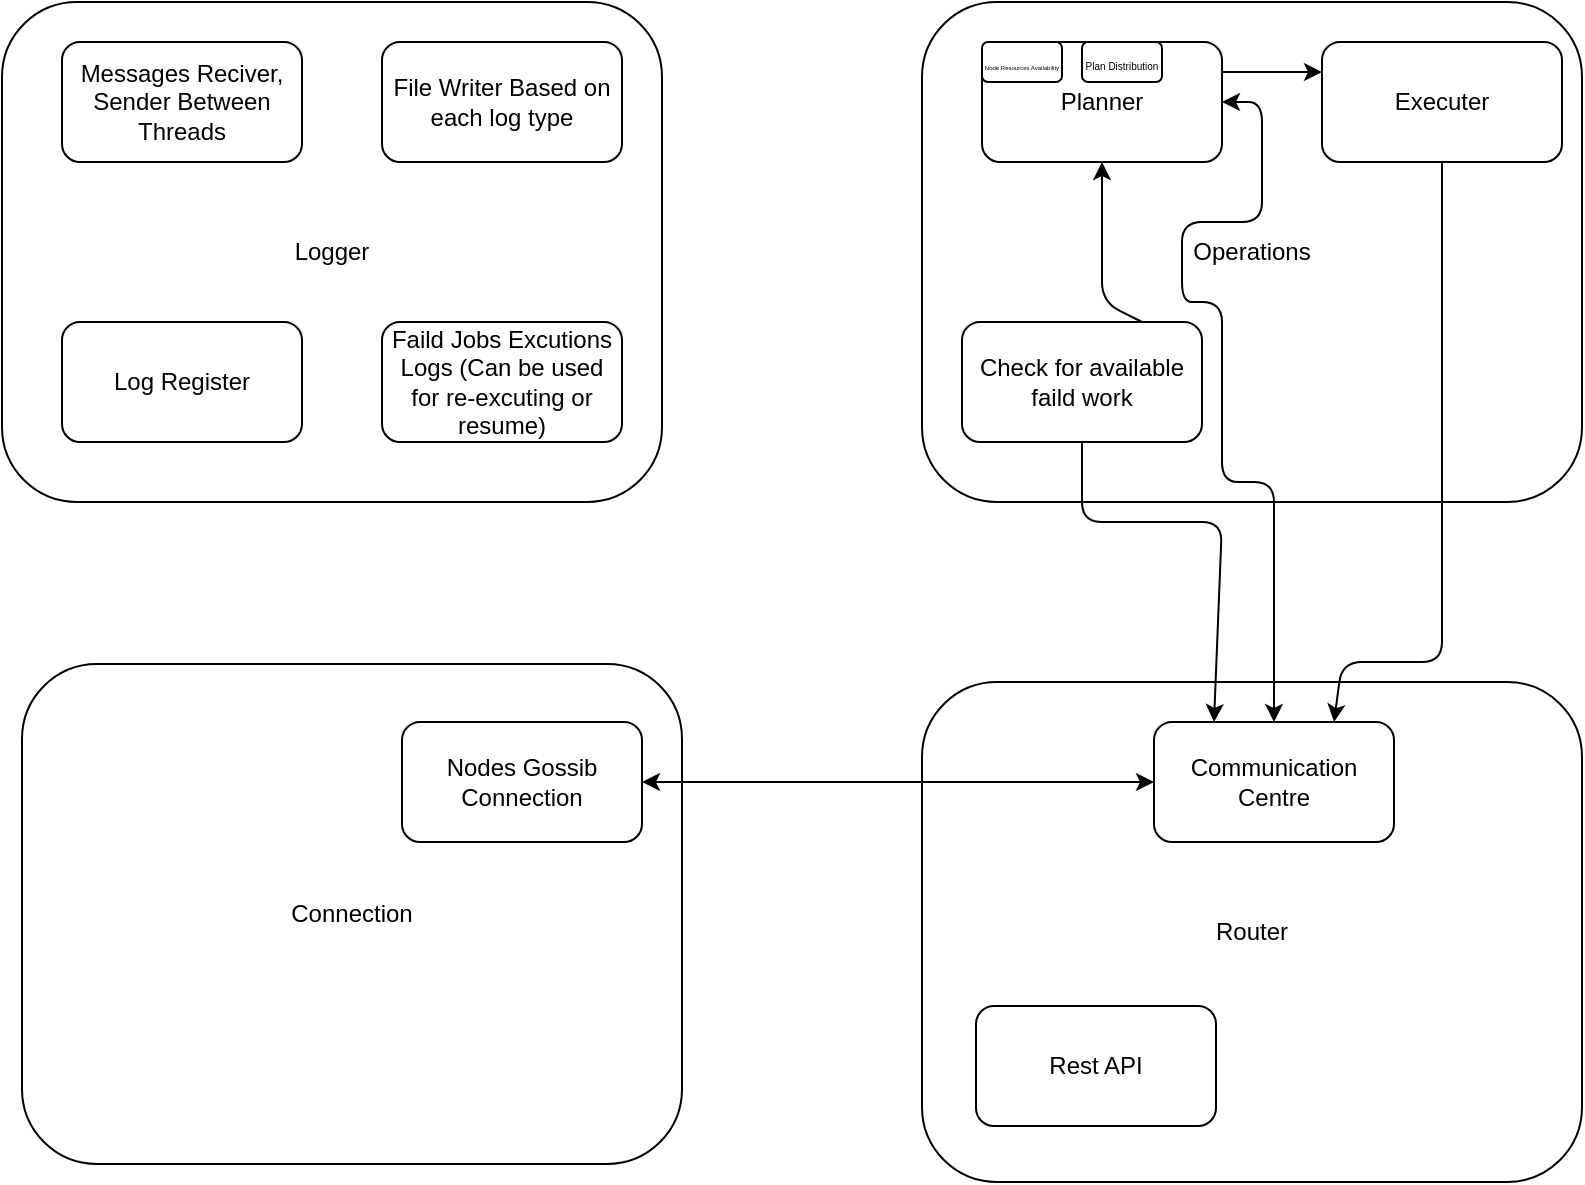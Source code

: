 <mxfile>
    <diagram id="m1WfhLTqZONC-ctuwcx7" name="Node-Objects">
        <mxGraphModel dx="689" dy="525" grid="1" gridSize="10" guides="1" tooltips="1" connect="1" arrows="1" fold="1" page="1" pageScale="1" pageWidth="850" pageHeight="1100" math="0" shadow="0">
            <root>
                <mxCell id="0"/>
                <mxCell id="1" parent="0"/>
                <mxCell id="cFG0UnMCOlfxXV0laVIx-5" value="Logger" style="rounded=1;whiteSpace=wrap;html=1;" parent="1" vertex="1">
                    <mxGeometry x="50" y="20" width="330" height="250" as="geometry"/>
                </mxCell>
                <mxCell id="cFG0UnMCOlfxXV0laVIx-6" value="Messages Reciver, Sender Between Threads" style="rounded=1;whiteSpace=wrap;html=1;" parent="1" vertex="1">
                    <mxGeometry x="80" y="40" width="120" height="60" as="geometry"/>
                </mxCell>
                <mxCell id="cFG0UnMCOlfxXV0laVIx-7" value="File Writer Based on each log type" style="rounded=1;whiteSpace=wrap;html=1;" parent="1" vertex="1">
                    <mxGeometry x="240" y="40" width="120" height="60" as="geometry"/>
                </mxCell>
                <mxCell id="cFG0UnMCOlfxXV0laVIx-8" value="Log Register" style="rounded=1;whiteSpace=wrap;html=1;" parent="1" vertex="1">
                    <mxGeometry x="80" y="180" width="120" height="60" as="geometry"/>
                </mxCell>
                <mxCell id="cFG0UnMCOlfxXV0laVIx-9" value="Operations" style="rounded=1;whiteSpace=wrap;html=1;" parent="1" vertex="1">
                    <mxGeometry x="510" y="20" width="330" height="250" as="geometry"/>
                </mxCell>
                <mxCell id="cFG0UnMCOlfxXV0laVIx-10" value="Router" style="rounded=1;whiteSpace=wrap;html=1;" parent="1" vertex="1">
                    <mxGeometry x="510" y="360" width="330" height="250" as="geometry"/>
                </mxCell>
                <mxCell id="cFG0UnMCOlfxXV0laVIx-11" value="Connection" style="rounded=1;whiteSpace=wrap;html=1;" parent="1" vertex="1">
                    <mxGeometry x="60" y="351" width="330" height="250" as="geometry"/>
                </mxCell>
                <mxCell id="cFG0UnMCOlfxXV0laVIx-12" value="Planner" style="rounded=1;whiteSpace=wrap;html=1;" parent="1" vertex="1">
                    <mxGeometry x="540" y="40" width="120" height="60" as="geometry"/>
                </mxCell>
                <mxCell id="cFG0UnMCOlfxXV0laVIx-13" value="&lt;font style=&quot;font-size: 3px;&quot;&gt;Node Resources Availability&lt;/font&gt;" style="rounded=1;whiteSpace=wrap;html=1;align=center;" parent="1" vertex="1">
                    <mxGeometry x="540" y="40" width="40" height="20" as="geometry"/>
                </mxCell>
                <mxCell id="cFG0UnMCOlfxXV0laVIx-14" value="&lt;font style=&quot;font-size: 5px;&quot;&gt;Plan Distribution&lt;/font&gt;" style="rounded=1;whiteSpace=wrap;html=1;align=center;" parent="1" vertex="1">
                    <mxGeometry x="590" y="40" width="40" height="20" as="geometry"/>
                </mxCell>
                <mxCell id="cFG0UnMCOlfxXV0laVIx-15" value="Executer" style="rounded=1;whiteSpace=wrap;html=1;" parent="1" vertex="1">
                    <mxGeometry x="710" y="40" width="120" height="60" as="geometry"/>
                </mxCell>
                <mxCell id="cFG0UnMCOlfxXV0laVIx-17" value="Check for available faild work" style="rounded=1;whiteSpace=wrap;html=1;" parent="1" vertex="1">
                    <mxGeometry x="530" y="180" width="120" height="60" as="geometry"/>
                </mxCell>
                <mxCell id="cFG0UnMCOlfxXV0laVIx-18" value="Rest API" style="rounded=1;whiteSpace=wrap;html=1;" parent="1" vertex="1">
                    <mxGeometry x="537" y="522" width="120" height="60" as="geometry"/>
                </mxCell>
                <mxCell id="2CrzpqeXmywPTOVU9AA0-3" value="" style="endArrow=classic;startArrow=classic;html=1;entryX=1;entryY=0.5;entryDx=0;entryDy=0;exitX=0.5;exitY=0;exitDx=0;exitDy=0;" parent="1" source="2CrzpqeXmywPTOVU9AA0-12" target="cFG0UnMCOlfxXV0laVIx-12" edge="1">
                    <mxGeometry width="50" height="50" relative="1" as="geometry">
                        <mxPoint x="740" y="180" as="sourcePoint"/>
                        <mxPoint x="570" y="280" as="targetPoint"/>
                        <Array as="points">
                            <mxPoint x="686" y="260"/>
                            <mxPoint x="660" y="260"/>
                            <mxPoint x="660" y="170"/>
                            <mxPoint x="640" y="170"/>
                            <mxPoint x="640" y="130"/>
                            <mxPoint x="680" y="130"/>
                            <mxPoint x="680" y="70"/>
                        </Array>
                    </mxGeometry>
                </mxCell>
                <mxCell id="2CrzpqeXmywPTOVU9AA0-4" value="" style="endArrow=classic;html=1;exitX=1;exitY=0.25;exitDx=0;exitDy=0;entryX=0;entryY=0.25;entryDx=0;entryDy=0;" parent="1" source="cFG0UnMCOlfxXV0laVIx-12" target="cFG0UnMCOlfxXV0laVIx-15" edge="1">
                    <mxGeometry width="50" height="50" relative="1" as="geometry">
                        <mxPoint x="570" y="170" as="sourcePoint"/>
                        <mxPoint x="620" y="120" as="targetPoint"/>
                    </mxGeometry>
                </mxCell>
                <mxCell id="2CrzpqeXmywPTOVU9AA0-5" value="" style="endArrow=classic;html=1;exitX=0.5;exitY=1;exitDx=0;exitDy=0;entryX=0.75;entryY=0;entryDx=0;entryDy=0;" parent="1" source="cFG0UnMCOlfxXV0laVIx-15" target="2CrzpqeXmywPTOVU9AA0-12" edge="1">
                    <mxGeometry width="50" height="50" relative="1" as="geometry">
                        <mxPoint x="710" y="170" as="sourcePoint"/>
                        <mxPoint x="770" y="180" as="targetPoint"/>
                        <Array as="points">
                            <mxPoint x="770" y="260"/>
                            <mxPoint x="770" y="350"/>
                            <mxPoint x="720" y="350"/>
                        </Array>
                    </mxGeometry>
                </mxCell>
                <mxCell id="2CrzpqeXmywPTOVU9AA0-6" value="" style="endArrow=classic;html=1;exitX=0.5;exitY=1;exitDx=0;exitDy=0;entryX=0.25;entryY=0;entryDx=0;entryDy=0;" parent="1" source="cFG0UnMCOlfxXV0laVIx-17" target="2CrzpqeXmywPTOVU9AA0-12" edge="1">
                    <mxGeometry width="50" height="50" relative="1" as="geometry">
                        <mxPoint x="600" y="340" as="sourcePoint"/>
                        <mxPoint x="680" y="210" as="targetPoint"/>
                        <Array as="points">
                            <mxPoint x="590" y="280"/>
                            <mxPoint x="660" y="280"/>
                        </Array>
                    </mxGeometry>
                </mxCell>
                <mxCell id="2CrzpqeXmywPTOVU9AA0-7" value="" style="endArrow=classic;html=1;exitX=0.75;exitY=0;exitDx=0;exitDy=0;entryX=0.5;entryY=1;entryDx=0;entryDy=0;" parent="1" source="cFG0UnMCOlfxXV0laVIx-17" target="cFG0UnMCOlfxXV0laVIx-12" edge="1">
                    <mxGeometry width="50" height="50" relative="1" as="geometry">
                        <mxPoint x="590" y="170" as="sourcePoint"/>
                        <mxPoint x="640" y="120" as="targetPoint"/>
                        <Array as="points">
                            <mxPoint x="600" y="170"/>
                        </Array>
                    </mxGeometry>
                </mxCell>
                <mxCell id="2CrzpqeXmywPTOVU9AA0-9" value="Nodes Gossib Connection" style="rounded=1;whiteSpace=wrap;html=1;" parent="1" vertex="1">
                    <mxGeometry x="250" y="380" width="120" height="60" as="geometry"/>
                </mxCell>
                <mxCell id="2CrzpqeXmywPTOVU9AA0-11" value="" style="endArrow=classic;startArrow=classic;html=1;entryX=0;entryY=0.5;entryDx=0;entryDy=0;" parent="1" source="2CrzpqeXmywPTOVU9AA0-9" target="2CrzpqeXmywPTOVU9AA0-12" edge="1">
                    <mxGeometry width="50" height="50" relative="1" as="geometry">
                        <mxPoint x="420" y="440" as="sourcePoint"/>
                        <mxPoint x="540" y="410" as="targetPoint"/>
                    </mxGeometry>
                </mxCell>
                <mxCell id="2CrzpqeXmywPTOVU9AA0-12" value="Communication Centre" style="rounded=1;whiteSpace=wrap;html=1;" parent="1" vertex="1">
                    <mxGeometry x="626" y="380" width="120" height="60" as="geometry"/>
                </mxCell>
                <mxCell id="2CrzpqeXmywPTOVU9AA0-13" value="Faild Jobs Excutions Logs (Can be used for re-excuting or resume)" style="rounded=1;whiteSpace=wrap;html=1;" parent="1" vertex="1">
                    <mxGeometry x="240" y="180" width="120" height="60" as="geometry"/>
                </mxCell>
            </root>
        </mxGraphModel>
    </diagram>
    <diagram id="ysebhQtCt1oK0ym0XkoU" name="Nodes-Structure">
        <mxGraphModel dx="1378" dy="1050" grid="1" gridSize="10" guides="1" tooltips="1" connect="1" arrows="1" fold="1" page="1" pageScale="1" pageWidth="850" pageHeight="1100" math="0" shadow="0">
            <root>
                <mxCell id="0"/>
                <mxCell id="1" parent="0"/>
                <mxCell id="3" value="Node" style="ellipse;whiteSpace=wrap;html=1;aspect=fixed;" parent="1" vertex="1">
                    <mxGeometry x="50" y="41" width="340" height="340" as="geometry"/>
                </mxCell>
                <mxCell id="4" value="Node" style="ellipse;whiteSpace=wrap;html=1;aspect=fixed;" parent="1" vertex="1">
                    <mxGeometry x="570" y="40" width="340" height="340" as="geometry"/>
                </mxCell>
                <mxCell id="13" style="edgeStyle=none;html=1;entryX=0;entryY=0;entryDx=0;entryDy=0;" parent="1" source="6" target="4" edge="1">
                    <mxGeometry relative="1" as="geometry"/>
                </mxCell>
                <mxCell id="14" style="edgeStyle=none;html=1;entryX=1;entryY=0;entryDx=0;entryDy=0;" parent="1" source="6" target="3" edge="1">
                    <mxGeometry relative="1" as="geometry"/>
                </mxCell>
                <mxCell id="6" value="Operations" style="text;html=1;align=center;verticalAlign=middle;whiteSpace=wrap;rounded=0;" parent="1" vertex="1">
                    <mxGeometry x="410" y="75" width="110" height="30" as="geometry"/>
                </mxCell>
                <mxCell id="15" style="edgeStyle=none;html=1;exitX=0;exitY=0.5;exitDx=0;exitDy=0;entryX=1;entryY=0.5;entryDx=0;entryDy=0;" parent="1" source="10" target="3" edge="1">
                    <mxGeometry relative="1" as="geometry"/>
                </mxCell>
                <mxCell id="17" value="" style="edgeStyle=none;html=1;" parent="1" source="10" target="4" edge="1">
                    <mxGeometry relative="1" as="geometry"/>
                </mxCell>
                <mxCell id="10" value="Hardware Information" style="text;html=1;align=center;verticalAlign=middle;whiteSpace=wrap;rounded=0;" parent="1" vertex="1">
                    <mxGeometry x="410" y="195" width="130" height="30" as="geometry"/>
                </mxCell>
                <mxCell id="24" style="edgeStyle=none;html=1;exitX=0;exitY=0.5;exitDx=0;exitDy=0;entryX=0.983;entryY=0.387;entryDx=0;entryDy=0;entryPerimeter=0;" parent="1" source="18" target="3" edge="1">
                    <mxGeometry relative="1" as="geometry"/>
                </mxCell>
                <mxCell id="18" value="Health Check" style="text;html=1;align=center;verticalAlign=middle;whiteSpace=wrap;rounded=0;" parent="1" vertex="1">
                    <mxGeometry x="420" y="158" width="120" height="30" as="geometry"/>
                </mxCell>
                <mxCell id="25" style="edgeStyle=none;html=1;exitX=1;exitY=0.5;exitDx=0;exitDy=0;entryX=0.015;entryY=0.39;entryDx=0;entryDy=0;entryPerimeter=0;" parent="1" source="18" target="4" edge="1">
                    <mxGeometry relative="1" as="geometry"/>
                </mxCell>
                <mxCell id="26" value="User Request" style="shape=parallelogram;perimeter=parallelogramPerimeter;whiteSpace=wrap;html=1;fixedSize=1;" vertex="1" parent="1">
                    <mxGeometry x="340" y="480" width="120" height="60" as="geometry"/>
                </mxCell>
                <mxCell id="27" value="" style="endArrow=classic;html=1;exitX=0.5;exitY=0;exitDx=0;exitDy=0;entryX=0.5;entryY=1;entryDx=0;entryDy=0;" edge="1" parent="1" source="26" target="3">
                    <mxGeometry width="50" height="50" relative="1" as="geometry">
                        <mxPoint x="410" y="489" as="sourcePoint"/>
                        <mxPoint x="230" y="390" as="targetPoint"/>
                        <Array as="points">
                            <mxPoint x="400" y="460"/>
                            <mxPoint x="230" y="449"/>
                        </Array>
                    </mxGeometry>
                </mxCell>
            </root>
        </mxGraphModel>
    </diagram>
</mxfile>